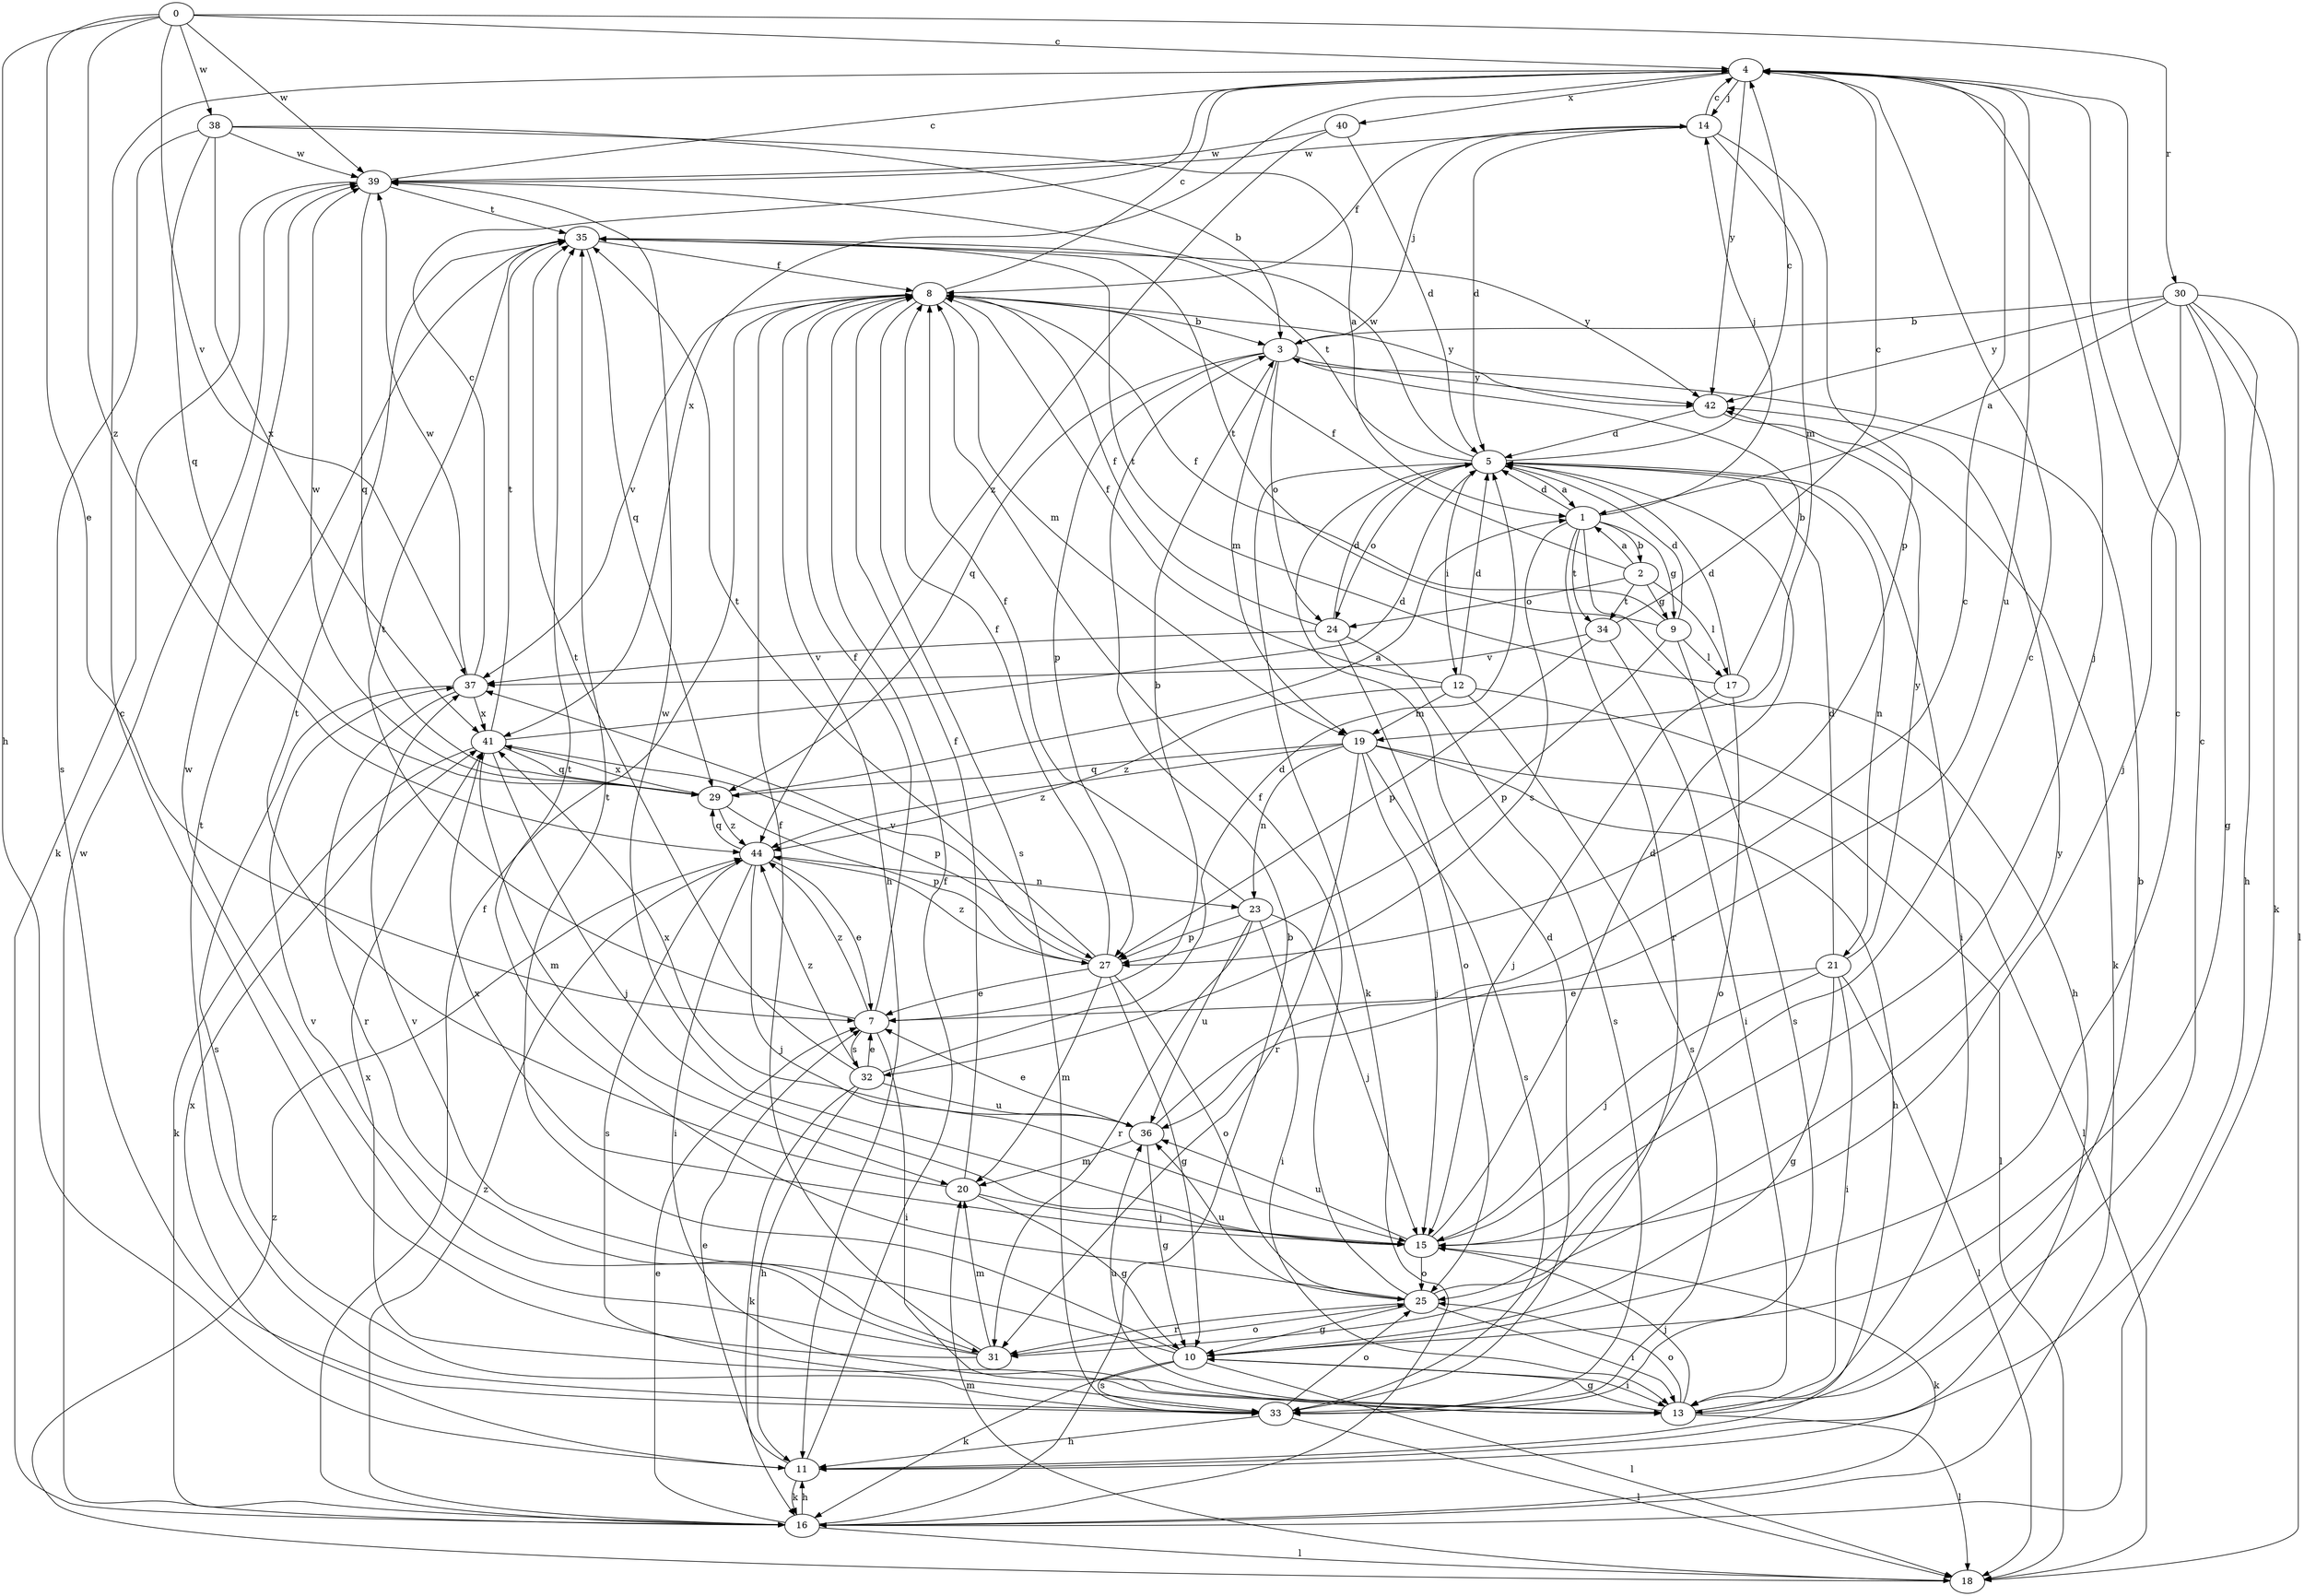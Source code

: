 strict digraph  {
0;
1;
2;
3;
4;
5;
7;
8;
9;
10;
11;
12;
13;
14;
15;
16;
17;
18;
19;
20;
21;
23;
24;
25;
27;
29;
30;
31;
32;
33;
34;
35;
36;
37;
38;
39;
40;
41;
42;
44;
0 -> 4  [label=c];
0 -> 7  [label=e];
0 -> 11  [label=h];
0 -> 30  [label=r];
0 -> 37  [label=v];
0 -> 38  [label=w];
0 -> 39  [label=w];
0 -> 44  [label=z];
1 -> 2  [label=b];
1 -> 5  [label=d];
1 -> 9  [label=g];
1 -> 11  [label=h];
1 -> 14  [label=j];
1 -> 31  [label=r];
1 -> 32  [label=s];
1 -> 34  [label=t];
2 -> 1  [label=a];
2 -> 8  [label=f];
2 -> 9  [label=g];
2 -> 17  [label=l];
2 -> 24  [label=o];
2 -> 34  [label=t];
3 -> 14  [label=j];
3 -> 19  [label=m];
3 -> 24  [label=o];
3 -> 27  [label=p];
3 -> 29  [label=q];
3 -> 42  [label=y];
4 -> 14  [label=j];
4 -> 15  [label=j];
4 -> 36  [label=u];
4 -> 40  [label=x];
4 -> 41  [label=x];
4 -> 42  [label=y];
5 -> 1  [label=a];
5 -> 4  [label=c];
5 -> 12  [label=i];
5 -> 13  [label=i];
5 -> 16  [label=k];
5 -> 21  [label=n];
5 -> 24  [label=o];
5 -> 35  [label=t];
5 -> 39  [label=w];
7 -> 3  [label=b];
7 -> 8  [label=f];
7 -> 13  [label=i];
7 -> 32  [label=s];
7 -> 35  [label=t];
7 -> 44  [label=z];
8 -> 3  [label=b];
8 -> 4  [label=c];
8 -> 11  [label=h];
8 -> 19  [label=m];
8 -> 33  [label=s];
8 -> 37  [label=v];
8 -> 42  [label=y];
9 -> 5  [label=d];
9 -> 8  [label=f];
9 -> 17  [label=l];
9 -> 27  [label=p];
9 -> 33  [label=s];
9 -> 35  [label=t];
10 -> 4  [label=c];
10 -> 13  [label=i];
10 -> 16  [label=k];
10 -> 18  [label=l];
10 -> 33  [label=s];
10 -> 35  [label=t];
10 -> 37  [label=v];
11 -> 7  [label=e];
11 -> 8  [label=f];
11 -> 16  [label=k];
11 -> 41  [label=x];
12 -> 5  [label=d];
12 -> 8  [label=f];
12 -> 18  [label=l];
12 -> 19  [label=m];
12 -> 33  [label=s];
12 -> 44  [label=z];
13 -> 3  [label=b];
13 -> 4  [label=c];
13 -> 10  [label=g];
13 -> 15  [label=j];
13 -> 18  [label=l];
13 -> 25  [label=o];
13 -> 36  [label=u];
13 -> 41  [label=x];
14 -> 4  [label=c];
14 -> 5  [label=d];
14 -> 8  [label=f];
14 -> 19  [label=m];
14 -> 27  [label=p];
14 -> 39  [label=w];
15 -> 4  [label=c];
15 -> 5  [label=d];
15 -> 16  [label=k];
15 -> 25  [label=o];
15 -> 36  [label=u];
15 -> 39  [label=w];
15 -> 41  [label=x];
16 -> 3  [label=b];
16 -> 7  [label=e];
16 -> 8  [label=f];
16 -> 11  [label=h];
16 -> 18  [label=l];
16 -> 39  [label=w];
16 -> 44  [label=z];
17 -> 3  [label=b];
17 -> 5  [label=d];
17 -> 15  [label=j];
17 -> 25  [label=o];
17 -> 35  [label=t];
18 -> 20  [label=m];
18 -> 44  [label=z];
19 -> 11  [label=h];
19 -> 15  [label=j];
19 -> 18  [label=l];
19 -> 23  [label=n];
19 -> 29  [label=q];
19 -> 31  [label=r];
19 -> 33  [label=s];
19 -> 44  [label=z];
20 -> 8  [label=f];
20 -> 10  [label=g];
20 -> 15  [label=j];
20 -> 35  [label=t];
21 -> 5  [label=d];
21 -> 7  [label=e];
21 -> 10  [label=g];
21 -> 13  [label=i];
21 -> 15  [label=j];
21 -> 18  [label=l];
21 -> 42  [label=y];
23 -> 8  [label=f];
23 -> 13  [label=i];
23 -> 15  [label=j];
23 -> 27  [label=p];
23 -> 31  [label=r];
23 -> 36  [label=u];
24 -> 5  [label=d];
24 -> 8  [label=f];
24 -> 25  [label=o];
24 -> 33  [label=s];
24 -> 37  [label=v];
25 -> 8  [label=f];
25 -> 10  [label=g];
25 -> 13  [label=i];
25 -> 31  [label=r];
25 -> 35  [label=t];
25 -> 36  [label=u];
25 -> 42  [label=y];
27 -> 7  [label=e];
27 -> 8  [label=f];
27 -> 10  [label=g];
27 -> 20  [label=m];
27 -> 25  [label=o];
27 -> 35  [label=t];
27 -> 37  [label=v];
27 -> 44  [label=z];
29 -> 1  [label=a];
29 -> 27  [label=p];
29 -> 39  [label=w];
29 -> 41  [label=x];
29 -> 44  [label=z];
30 -> 1  [label=a];
30 -> 3  [label=b];
30 -> 10  [label=g];
30 -> 11  [label=h];
30 -> 15  [label=j];
30 -> 16  [label=k];
30 -> 18  [label=l];
30 -> 42  [label=y];
31 -> 4  [label=c];
31 -> 8  [label=f];
31 -> 20  [label=m];
31 -> 25  [label=o];
31 -> 37  [label=v];
31 -> 39  [label=w];
32 -> 5  [label=d];
32 -> 7  [label=e];
32 -> 11  [label=h];
32 -> 16  [label=k];
32 -> 35  [label=t];
32 -> 36  [label=u];
32 -> 44  [label=z];
33 -> 5  [label=d];
33 -> 11  [label=h];
33 -> 18  [label=l];
33 -> 25  [label=o];
33 -> 35  [label=t];
34 -> 4  [label=c];
34 -> 13  [label=i];
34 -> 27  [label=p];
34 -> 37  [label=v];
35 -> 8  [label=f];
35 -> 29  [label=q];
35 -> 42  [label=y];
36 -> 4  [label=c];
36 -> 7  [label=e];
36 -> 10  [label=g];
36 -> 20  [label=m];
36 -> 41  [label=x];
37 -> 4  [label=c];
37 -> 31  [label=r];
37 -> 33  [label=s];
37 -> 39  [label=w];
37 -> 41  [label=x];
38 -> 1  [label=a];
38 -> 3  [label=b];
38 -> 29  [label=q];
38 -> 33  [label=s];
38 -> 39  [label=w];
38 -> 41  [label=x];
39 -> 4  [label=c];
39 -> 16  [label=k];
39 -> 29  [label=q];
39 -> 35  [label=t];
40 -> 5  [label=d];
40 -> 39  [label=w];
40 -> 44  [label=z];
41 -> 5  [label=d];
41 -> 15  [label=j];
41 -> 16  [label=k];
41 -> 20  [label=m];
41 -> 27  [label=p];
41 -> 29  [label=q];
41 -> 35  [label=t];
42 -> 5  [label=d];
42 -> 16  [label=k];
44 -> 7  [label=e];
44 -> 13  [label=i];
44 -> 15  [label=j];
44 -> 23  [label=n];
44 -> 29  [label=q];
44 -> 33  [label=s];
}
